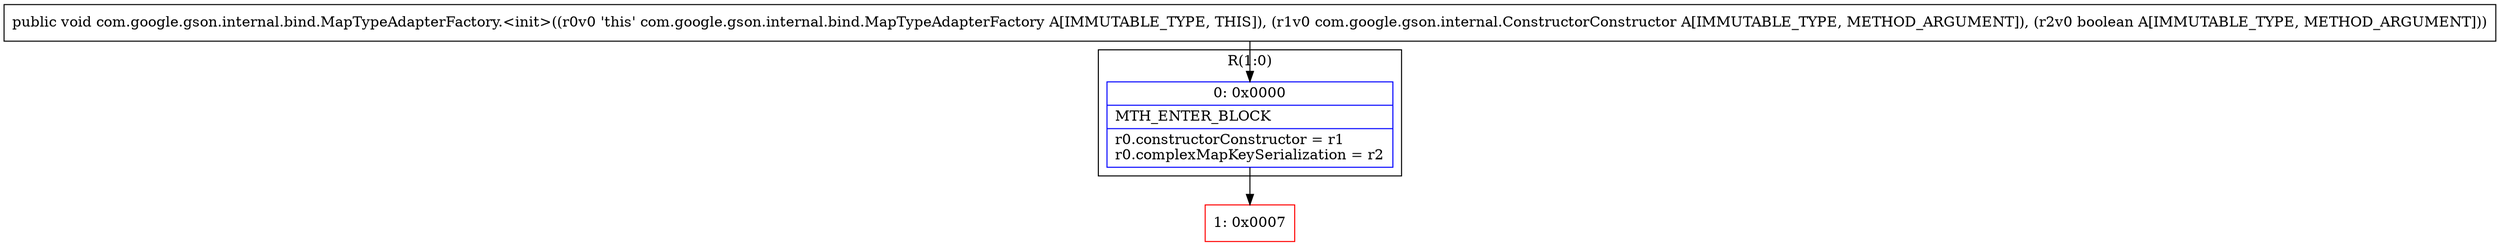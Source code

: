 digraph "CFG forcom.google.gson.internal.bind.MapTypeAdapterFactory.\<init\>(Lcom\/google\/gson\/internal\/ConstructorConstructor;Z)V" {
subgraph cluster_Region_42610384 {
label = "R(1:0)";
node [shape=record,color=blue];
Node_0 [shape=record,label="{0\:\ 0x0000|MTH_ENTER_BLOCK\l|r0.constructorConstructor = r1\lr0.complexMapKeySerialization = r2\l}"];
}
Node_1 [shape=record,color=red,label="{1\:\ 0x0007}"];
MethodNode[shape=record,label="{public void com.google.gson.internal.bind.MapTypeAdapterFactory.\<init\>((r0v0 'this' com.google.gson.internal.bind.MapTypeAdapterFactory A[IMMUTABLE_TYPE, THIS]), (r1v0 com.google.gson.internal.ConstructorConstructor A[IMMUTABLE_TYPE, METHOD_ARGUMENT]), (r2v0 boolean A[IMMUTABLE_TYPE, METHOD_ARGUMENT])) }"];
MethodNode -> Node_0;
Node_0 -> Node_1;
}

